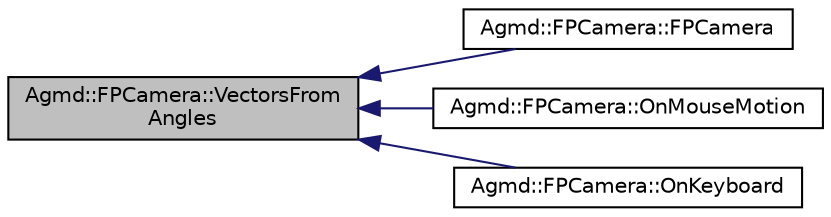 digraph "Agmd::FPCamera::VectorsFromAngles"
{
  edge [fontname="Helvetica",fontsize="10",labelfontname="Helvetica",labelfontsize="10"];
  node [fontname="Helvetica",fontsize="10",shape=record];
  rankdir="LR";
  Node1 [label="Agmd::FPCamera::VectorsFrom\lAngles",height=0.2,width=0.4,color="black", fillcolor="grey75", style="filled" fontcolor="black"];
  Node1 -> Node2 [dir="back",color="midnightblue",fontsize="10",style="solid",fontname="Helvetica"];
  Node2 [label="Agmd::FPCamera::FPCamera",height=0.2,width=0.4,color="black", fillcolor="white", style="filled",URL="$class_agmd_1_1_f_p_camera.html#a14d839c20e0fb40658164988aaccafc5"];
  Node1 -> Node3 [dir="back",color="midnightblue",fontsize="10",style="solid",fontname="Helvetica"];
  Node3 [label="Agmd::FPCamera::OnMouseMotion",height=0.2,width=0.4,color="black", fillcolor="white", style="filled",URL="$class_agmd_1_1_f_p_camera.html#a270c450ed4168967214d887906e92f17"];
  Node1 -> Node4 [dir="back",color="midnightblue",fontsize="10",style="solid",fontname="Helvetica"];
  Node4 [label="Agmd::FPCamera::OnKeyboard",height=0.2,width=0.4,color="black", fillcolor="white", style="filled",URL="$class_agmd_1_1_f_p_camera.html#a78baad90cb4d249a182573b41f420c30"];
}
